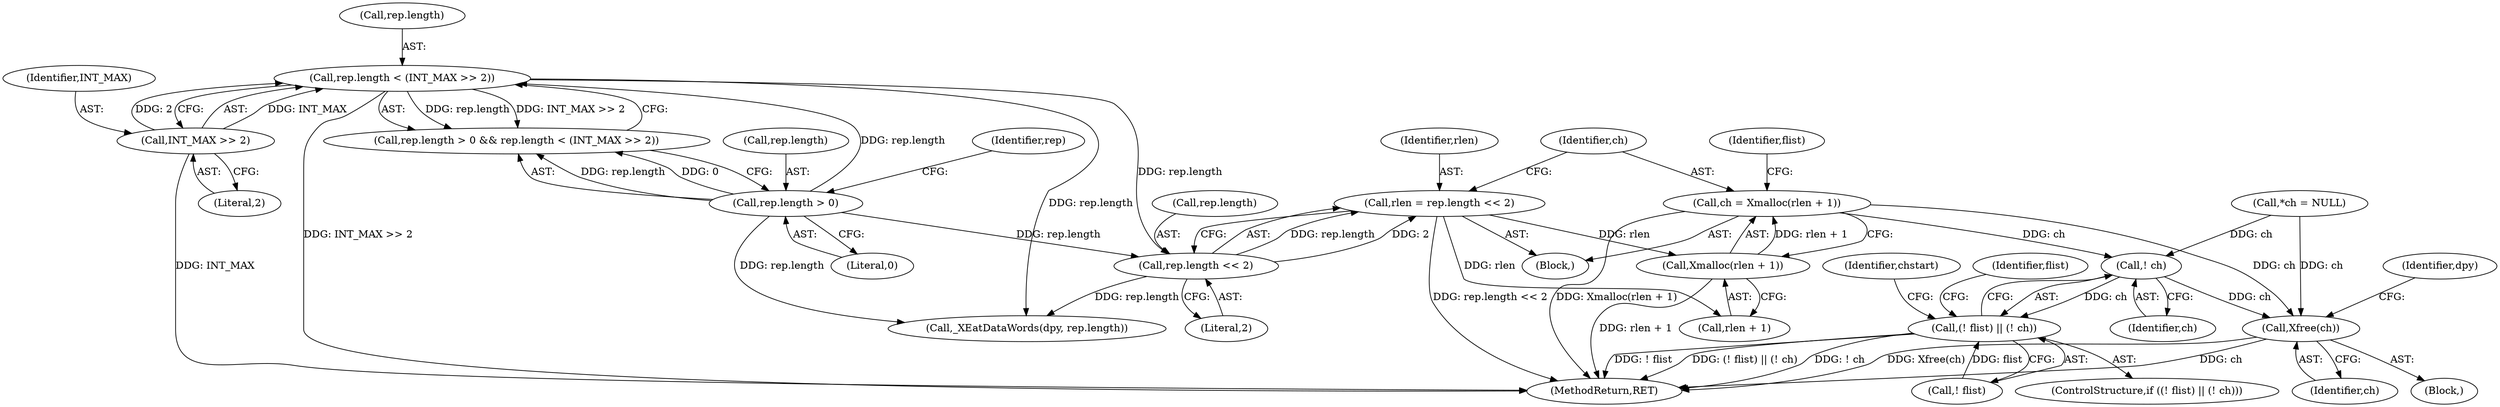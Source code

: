 digraph "0_libx11_b469da1430cdcee06e31c6251b83aede072a1ff0@API" {
"1000230" [label="(Call,ch = Xmalloc(rlen + 1))"];
"1000232" [label="(Call,Xmalloc(rlen + 1))"];
"1000223" [label="(Call,rlen = rep.length << 2)"];
"1000225" [label="(Call,rep.length << 2)"];
"1000215" [label="(Call,rep.length < (INT_MAX >> 2))"];
"1000210" [label="(Call,rep.length > 0)"];
"1000219" [label="(Call,INT_MAX >> 2)"];
"1000240" [label="(Call,! ch)"];
"1000237" [label="(Call,(! flist) || (! ch))"];
"1000245" [label="(Call,Xfree(ch))"];
"1000241" [label="(Identifier,ch)"];
"1000232" [label="(Call,Xmalloc(rlen + 1))"];
"1000266" [label="(Identifier,chstart)"];
"1000221" [label="(Literal,2)"];
"1000217" [label="(Identifier,rep)"];
"1000224" [label="(Identifier,rlen)"];
"1000214" [label="(Literal,0)"];
"1000226" [label="(Call,rep.length)"];
"1000239" [label="(Identifier,flist)"];
"1000123" [label="(Call,*ch = NULL)"];
"1000219" [label="(Call,INT_MAX >> 2)"];
"1000216" [label="(Call,rep.length)"];
"1000245" [label="(Call,Xfree(ch))"];
"1000229" [label="(Literal,2)"];
"1000240" [label="(Call,! ch)"];
"1000230" [label="(Call,ch = Xmalloc(rlen + 1))"];
"1000246" [label="(Identifier,ch)"];
"1000215" [label="(Call,rep.length < (INT_MAX >> 2))"];
"1000248" [label="(Identifier,dpy)"];
"1000225" [label="(Call,rep.length << 2)"];
"1000376" [label="(MethodReturn,RET)"];
"1000209" [label="(Call,rep.length > 0 && rep.length < (INT_MAX >> 2))"];
"1000247" [label="(Call,_XEatDataWords(dpy, rep.length))"];
"1000220" [label="(Identifier,INT_MAX)"];
"1000231" [label="(Identifier,ch)"];
"1000237" [label="(Call,(! flist) || (! ch))"];
"1000238" [label="(Call,! flist)"];
"1000244" [label="(Identifier,flist)"];
"1000236" [label="(ControlStructure,if ((! flist) || (! ch)))"];
"1000222" [label="(Block,)"];
"1000242" [label="(Block,)"];
"1000223" [label="(Call,rlen = rep.length << 2)"];
"1000210" [label="(Call,rep.length > 0)"];
"1000211" [label="(Call,rep.length)"];
"1000233" [label="(Call,rlen + 1)"];
"1000230" -> "1000222"  [label="AST: "];
"1000230" -> "1000232"  [label="CFG: "];
"1000231" -> "1000230"  [label="AST: "];
"1000232" -> "1000230"  [label="AST: "];
"1000239" -> "1000230"  [label="CFG: "];
"1000230" -> "1000376"  [label="DDG: Xmalloc(rlen + 1)"];
"1000232" -> "1000230"  [label="DDG: rlen + 1"];
"1000230" -> "1000240"  [label="DDG: ch"];
"1000230" -> "1000245"  [label="DDG: ch"];
"1000232" -> "1000233"  [label="CFG: "];
"1000233" -> "1000232"  [label="AST: "];
"1000232" -> "1000376"  [label="DDG: rlen + 1"];
"1000223" -> "1000232"  [label="DDG: rlen"];
"1000223" -> "1000222"  [label="AST: "];
"1000223" -> "1000225"  [label="CFG: "];
"1000224" -> "1000223"  [label="AST: "];
"1000225" -> "1000223"  [label="AST: "];
"1000231" -> "1000223"  [label="CFG: "];
"1000223" -> "1000376"  [label="DDG: rep.length << 2"];
"1000225" -> "1000223"  [label="DDG: rep.length"];
"1000225" -> "1000223"  [label="DDG: 2"];
"1000223" -> "1000233"  [label="DDG: rlen"];
"1000225" -> "1000229"  [label="CFG: "];
"1000226" -> "1000225"  [label="AST: "];
"1000229" -> "1000225"  [label="AST: "];
"1000215" -> "1000225"  [label="DDG: rep.length"];
"1000210" -> "1000225"  [label="DDG: rep.length"];
"1000225" -> "1000247"  [label="DDG: rep.length"];
"1000215" -> "1000209"  [label="AST: "];
"1000215" -> "1000219"  [label="CFG: "];
"1000216" -> "1000215"  [label="AST: "];
"1000219" -> "1000215"  [label="AST: "];
"1000209" -> "1000215"  [label="CFG: "];
"1000215" -> "1000376"  [label="DDG: INT_MAX >> 2"];
"1000215" -> "1000209"  [label="DDG: rep.length"];
"1000215" -> "1000209"  [label="DDG: INT_MAX >> 2"];
"1000210" -> "1000215"  [label="DDG: rep.length"];
"1000219" -> "1000215"  [label="DDG: INT_MAX"];
"1000219" -> "1000215"  [label="DDG: 2"];
"1000215" -> "1000247"  [label="DDG: rep.length"];
"1000210" -> "1000209"  [label="AST: "];
"1000210" -> "1000214"  [label="CFG: "];
"1000211" -> "1000210"  [label="AST: "];
"1000214" -> "1000210"  [label="AST: "];
"1000217" -> "1000210"  [label="CFG: "];
"1000209" -> "1000210"  [label="CFG: "];
"1000210" -> "1000209"  [label="DDG: rep.length"];
"1000210" -> "1000209"  [label="DDG: 0"];
"1000210" -> "1000247"  [label="DDG: rep.length"];
"1000219" -> "1000221"  [label="CFG: "];
"1000220" -> "1000219"  [label="AST: "];
"1000221" -> "1000219"  [label="AST: "];
"1000219" -> "1000376"  [label="DDG: INT_MAX"];
"1000240" -> "1000237"  [label="AST: "];
"1000240" -> "1000241"  [label="CFG: "];
"1000241" -> "1000240"  [label="AST: "];
"1000237" -> "1000240"  [label="CFG: "];
"1000240" -> "1000237"  [label="DDG: ch"];
"1000123" -> "1000240"  [label="DDG: ch"];
"1000240" -> "1000245"  [label="DDG: ch"];
"1000237" -> "1000236"  [label="AST: "];
"1000237" -> "1000238"  [label="CFG: "];
"1000238" -> "1000237"  [label="AST: "];
"1000244" -> "1000237"  [label="CFG: "];
"1000266" -> "1000237"  [label="CFG: "];
"1000237" -> "1000376"  [label="DDG: (! flist) || (! ch)"];
"1000237" -> "1000376"  [label="DDG: ! ch"];
"1000237" -> "1000376"  [label="DDG: ! flist"];
"1000238" -> "1000237"  [label="DDG: flist"];
"1000245" -> "1000242"  [label="AST: "];
"1000245" -> "1000246"  [label="CFG: "];
"1000246" -> "1000245"  [label="AST: "];
"1000248" -> "1000245"  [label="CFG: "];
"1000245" -> "1000376"  [label="DDG: Xfree(ch)"];
"1000245" -> "1000376"  [label="DDG: ch"];
"1000123" -> "1000245"  [label="DDG: ch"];
}
